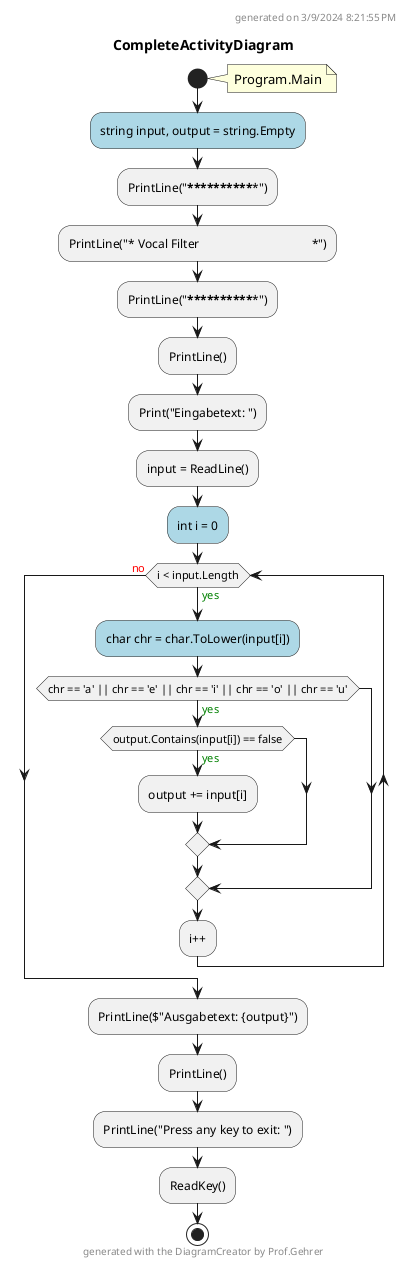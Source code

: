 @startuml CompleteActivityDiagram
header
generated on 3/9/2024 8:21:55 PM
end header
title CompleteActivityDiagram
start
note right:  Program.Main
#LightBlue:string input, output = string.Empty;
:PrintLine("***************************************************");
:PrintLine("* Vocal Filter                                    *");
:PrintLine("***************************************************");
:PrintLine();
:Print("Eingabetext: ");
:input = ReadLine();
#LightBlue:int i = 0;
while (i < input.Length) is (<color:green>yes)
    #LightBlue:char chr = char.ToLower(input[i]);
    if (chr == 'a' || chr == 'e' || chr == 'i' || chr == 'o' || chr == 'u') then (<color:green>yes)
        if (output.Contains(input[i]) == false) then (<color:green>yes)
            :output += input[i];
        endif
    endif
:i++;
endwhile (<color:red>no)
:PrintLine($"Ausgabetext: {output}");
:PrintLine();
:PrintLine("Press any key to exit: ");
:ReadKey();
footer
generated with the DiagramCreator by Prof.Gehrer
end footer
stop
footer
generated with the DiagramCreator by Prof.Gehrer
end footer
@enduml
